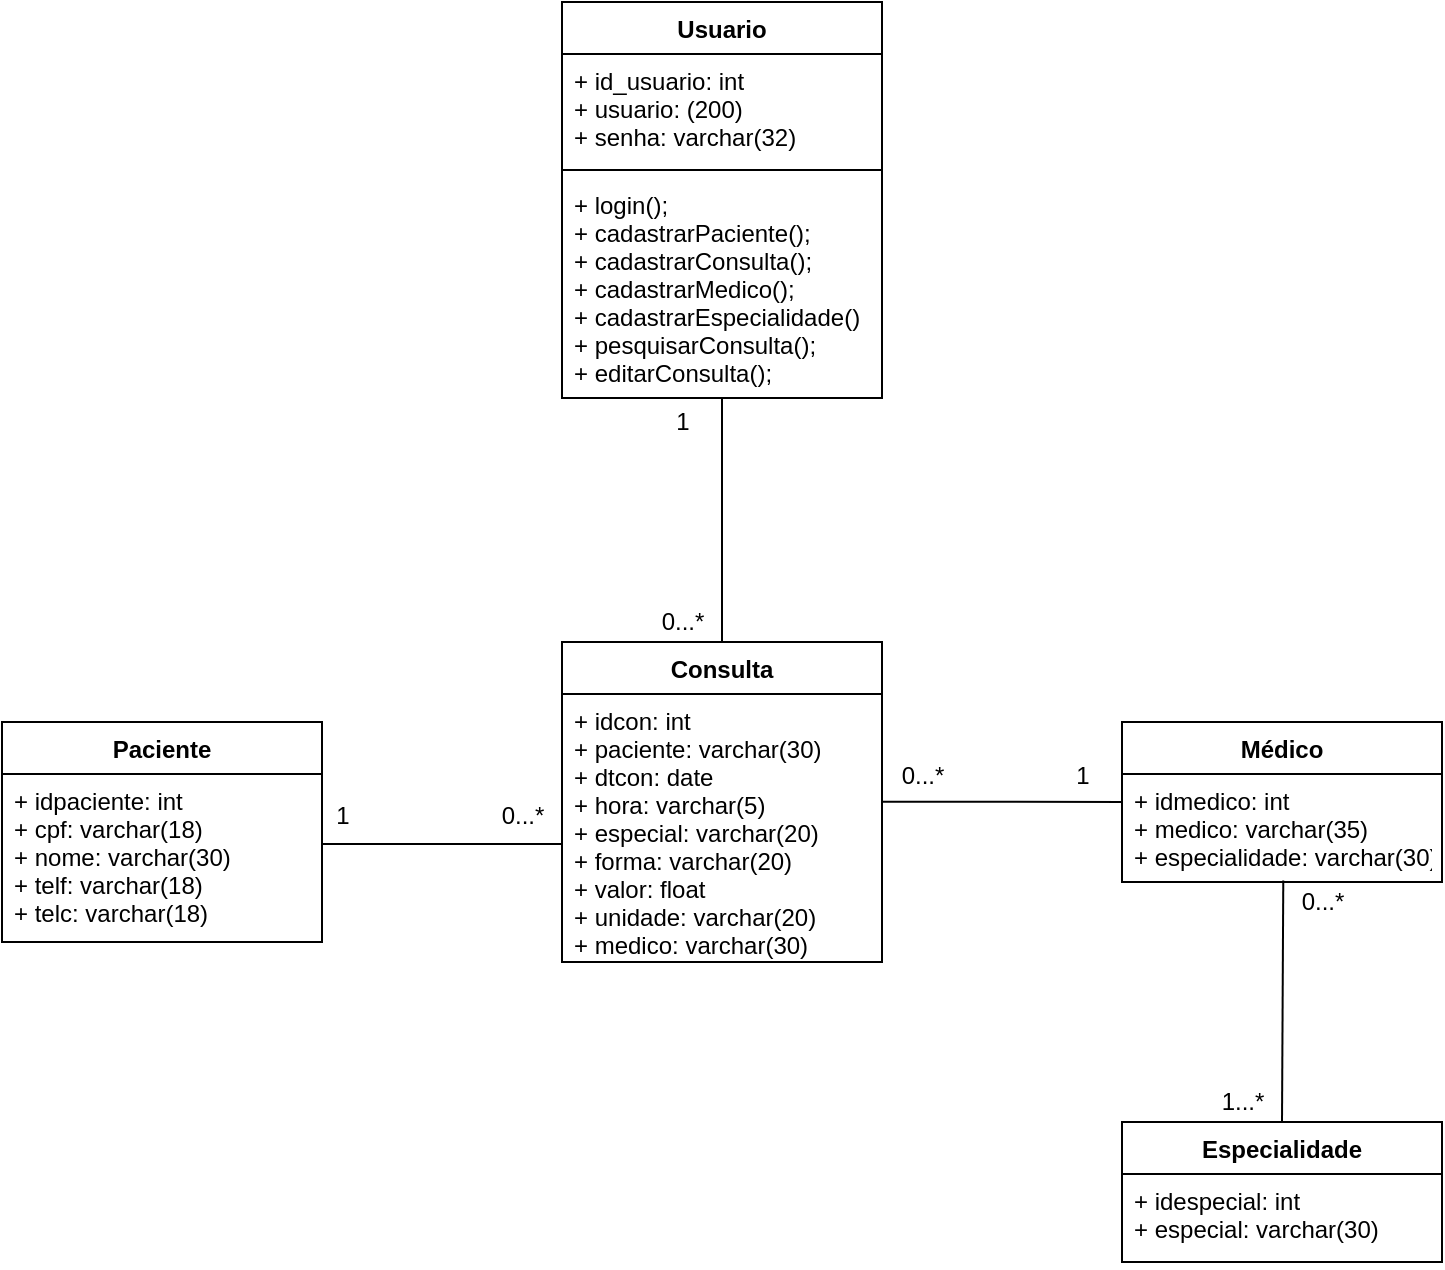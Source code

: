 <mxfile version="15.8.2" type="device"><diagram id="C5RBs43oDa-KdzZeNtuy" name="Page-1"><mxGraphModel dx="981" dy="526" grid="1" gridSize="10" guides="1" tooltips="1" connect="1" arrows="1" fold="1" page="1" pageScale="1" pageWidth="827" pageHeight="1169" math="0" shadow="0"><root><mxCell id="WIyWlLk6GJQsqaUBKTNV-0"/><mxCell id="WIyWlLk6GJQsqaUBKTNV-1" parent="WIyWlLk6GJQsqaUBKTNV-0"/><mxCell id="12Da4i10UisLX9gTQXam-0" value="Usuario" style="swimlane;fontStyle=1;align=center;verticalAlign=top;childLayout=stackLayout;horizontal=1;startSize=26;horizontalStack=0;resizeParent=1;resizeParentMax=0;resizeLast=0;collapsible=1;marginBottom=0;" vertex="1" parent="WIyWlLk6GJQsqaUBKTNV-1"><mxGeometry x="320" y="160" width="160" height="198" as="geometry"/></mxCell><mxCell id="12Da4i10UisLX9gTQXam-1" value="+ id_usuario: int&#10;+ usuario: (200)&#10;+ senha: varchar(32)" style="text;strokeColor=none;fillColor=none;align=left;verticalAlign=top;spacingLeft=4;spacingRight=4;overflow=hidden;rotatable=0;points=[[0,0.5],[1,0.5]];portConstraint=eastwest;" vertex="1" parent="12Da4i10UisLX9gTQXam-0"><mxGeometry y="26" width="160" height="54" as="geometry"/></mxCell><mxCell id="12Da4i10UisLX9gTQXam-2" value="" style="line;strokeWidth=1;fillColor=none;align=left;verticalAlign=middle;spacingTop=-1;spacingLeft=3;spacingRight=3;rotatable=0;labelPosition=right;points=[];portConstraint=eastwest;" vertex="1" parent="12Da4i10UisLX9gTQXam-0"><mxGeometry y="80" width="160" height="8" as="geometry"/></mxCell><mxCell id="12Da4i10UisLX9gTQXam-3" value="+ login();&#10;+ cadastrarPaciente();&#10;+ cadastrarConsulta();&#10;+ cadastrarMedico();&#10;+ cadastrarEspecialidade()&#10;+ pesquisarConsulta();&#10;+ editarConsulta();" style="text;strokeColor=none;fillColor=none;align=left;verticalAlign=top;spacingLeft=4;spacingRight=4;overflow=hidden;rotatable=0;points=[[0,0.5],[1,0.5]];portConstraint=eastwest;" vertex="1" parent="12Da4i10UisLX9gTQXam-0"><mxGeometry y="88" width="160" height="110" as="geometry"/></mxCell><mxCell id="12Da4i10UisLX9gTQXam-4" value="Paciente&#10;" style="swimlane;fontStyle=1;align=center;verticalAlign=top;childLayout=stackLayout;horizontal=1;startSize=26;horizontalStack=0;resizeParent=1;resizeParentMax=0;resizeLast=0;collapsible=1;marginBottom=0;" vertex="1" parent="WIyWlLk6GJQsqaUBKTNV-1"><mxGeometry x="40" y="520" width="160" height="110" as="geometry"/></mxCell><mxCell id="12Da4i10UisLX9gTQXam-5" value="+ idpaciente: int&#10;+ cpf: varchar(18)&#10;+ nome: varchar(30)&#10;+ telf: varchar(18)&#10;+ telc: varchar(18)" style="text;strokeColor=none;fillColor=none;align=left;verticalAlign=top;spacingLeft=4;spacingRight=4;overflow=hidden;rotatable=0;points=[[0,0.5],[1,0.5]];portConstraint=eastwest;" vertex="1" parent="12Da4i10UisLX9gTQXam-4"><mxGeometry y="26" width="160" height="84" as="geometry"/></mxCell><mxCell id="12Da4i10UisLX9gTQXam-8" value="Médico" style="swimlane;fontStyle=1;align=center;verticalAlign=top;childLayout=stackLayout;horizontal=1;startSize=26;horizontalStack=0;resizeParent=1;resizeParentMax=0;resizeLast=0;collapsible=1;marginBottom=0;" vertex="1" parent="WIyWlLk6GJQsqaUBKTNV-1"><mxGeometry x="600" y="520" width="160" height="80" as="geometry"/></mxCell><mxCell id="12Da4i10UisLX9gTQXam-9" value="+ idmedico: int&#10;+ medico: varchar(35)&#10;+ especialidade: varchar(30)" style="text;strokeColor=none;fillColor=none;align=left;verticalAlign=top;spacingLeft=4;spacingRight=4;overflow=hidden;rotatable=0;points=[[0,0.5],[1,0.5]];portConstraint=eastwest;" vertex="1" parent="12Da4i10UisLX9gTQXam-8"><mxGeometry y="26" width="160" height="54" as="geometry"/></mxCell><mxCell id="12Da4i10UisLX9gTQXam-12" value="Consulta" style="swimlane;fontStyle=1;align=center;verticalAlign=top;childLayout=stackLayout;horizontal=1;startSize=26;horizontalStack=0;resizeParent=1;resizeParentMax=0;resizeLast=0;collapsible=1;marginBottom=0;" vertex="1" parent="WIyWlLk6GJQsqaUBKTNV-1"><mxGeometry x="320" y="480" width="160" height="160" as="geometry"/></mxCell><mxCell id="12Da4i10UisLX9gTQXam-13" value="+ idcon: int&#10;+ paciente: varchar(30)&#10;+ dtcon: date&#10;+ hora: varchar(5)&#10;+ especial: varchar(20)&#10;+ forma: varchar(20)&#10;+ valor: float&#10;+ unidade: varchar(20)&#10;+ medico: varchar(30)" style="text;strokeColor=none;fillColor=none;align=left;verticalAlign=top;spacingLeft=4;spacingRight=4;overflow=hidden;rotatable=0;points=[[0,0.5],[1,0.5]];portConstraint=eastwest;" vertex="1" parent="12Da4i10UisLX9gTQXam-12"><mxGeometry y="26" width="160" height="134" as="geometry"/></mxCell><mxCell id="12Da4i10UisLX9gTQXam-15" value="Especialidade" style="swimlane;fontStyle=1;align=center;verticalAlign=top;childLayout=stackLayout;horizontal=1;startSize=26;horizontalStack=0;resizeParent=1;resizeParentMax=0;resizeLast=0;collapsible=1;marginBottom=0;" vertex="1" parent="WIyWlLk6GJQsqaUBKTNV-1"><mxGeometry x="600" y="720" width="160" height="70" as="geometry"/></mxCell><mxCell id="12Da4i10UisLX9gTQXam-16" value="+ idespecial: int&#10;+ especial: varchar(30)" style="text;strokeColor=none;fillColor=none;align=left;verticalAlign=top;spacingLeft=4;spacingRight=4;overflow=hidden;rotatable=0;points=[[0,0.5],[1,0.5]];portConstraint=eastwest;" vertex="1" parent="12Da4i10UisLX9gTQXam-15"><mxGeometry y="26" width="160" height="44" as="geometry"/></mxCell><mxCell id="12Da4i10UisLX9gTQXam-17" value="" style="line;strokeWidth=1;fillColor=none;align=left;verticalAlign=middle;spacingTop=-1;spacingLeft=3;spacingRight=3;rotatable=0;labelPosition=right;points=[];portConstraint=eastwest;" vertex="1" parent="WIyWlLk6GJQsqaUBKTNV-1"><mxGeometry x="200" y="577" width="120" height="8" as="geometry"/></mxCell><mxCell id="12Da4i10UisLX9gTQXam-19" value="0...*" style="text;html=1;align=center;verticalAlign=middle;resizable=0;points=[];autosize=1;strokeColor=none;fillColor=none;" vertex="1" parent="WIyWlLk6GJQsqaUBKTNV-1"><mxGeometry x="280" y="557" width="40" height="20" as="geometry"/></mxCell><mxCell id="12Da4i10UisLX9gTQXam-20" value="1" style="text;html=1;align=center;verticalAlign=middle;resizable=0;points=[];autosize=1;strokeColor=none;fillColor=none;" vertex="1" parent="WIyWlLk6GJQsqaUBKTNV-1"><mxGeometry x="200" y="557" width="20" height="20" as="geometry"/></mxCell><mxCell id="12Da4i10UisLX9gTQXam-22" value="" style="endArrow=none;html=1;rounded=0;entryX=0.504;entryY=0.987;entryDx=0;entryDy=0;entryPerimeter=0;exitX=0.5;exitY=0;exitDx=0;exitDy=0;" edge="1" parent="WIyWlLk6GJQsqaUBKTNV-1" source="12Da4i10UisLX9gTQXam-15" target="12Da4i10UisLX9gTQXam-9"><mxGeometry width="50" height="50" relative="1" as="geometry"><mxPoint x="580" y="700" as="sourcePoint"/><mxPoint x="630" y="650" as="targetPoint"/></mxGeometry></mxCell><mxCell id="12Da4i10UisLX9gTQXam-23" value="0...*" style="text;html=1;align=center;verticalAlign=middle;resizable=0;points=[];autosize=1;strokeColor=none;fillColor=none;" vertex="1" parent="WIyWlLk6GJQsqaUBKTNV-1"><mxGeometry x="680" y="600" width="40" height="20" as="geometry"/></mxCell><mxCell id="12Da4i10UisLX9gTQXam-24" value="1...*" style="text;html=1;align=center;verticalAlign=middle;resizable=0;points=[];autosize=1;strokeColor=none;fillColor=none;" vertex="1" parent="WIyWlLk6GJQsqaUBKTNV-1"><mxGeometry x="640" y="700" width="40" height="20" as="geometry"/></mxCell><mxCell id="12Da4i10UisLX9gTQXam-25" value="" style="endArrow=none;html=1;rounded=0;exitX=0.999;exitY=0.402;exitDx=0;exitDy=0;exitPerimeter=0;entryX=0;entryY=0.259;entryDx=0;entryDy=0;entryPerimeter=0;" edge="1" parent="WIyWlLk6GJQsqaUBKTNV-1" source="12Da4i10UisLX9gTQXam-13" target="12Da4i10UisLX9gTQXam-9"><mxGeometry width="50" height="50" relative="1" as="geometry"><mxPoint x="460" y="540" as="sourcePoint"/><mxPoint x="510" y="490" as="targetPoint"/></mxGeometry></mxCell><mxCell id="12Da4i10UisLX9gTQXam-26" value="0...*" style="text;html=1;align=center;verticalAlign=middle;resizable=0;points=[];autosize=1;strokeColor=none;fillColor=none;" vertex="1" parent="WIyWlLk6GJQsqaUBKTNV-1"><mxGeometry x="480" y="537" width="40" height="20" as="geometry"/></mxCell><mxCell id="12Da4i10UisLX9gTQXam-27" value="1" style="text;html=1;align=center;verticalAlign=middle;resizable=0;points=[];autosize=1;strokeColor=none;fillColor=none;" vertex="1" parent="WIyWlLk6GJQsqaUBKTNV-1"><mxGeometry x="570" y="537" width="20" height="20" as="geometry"/></mxCell><mxCell id="12Da4i10UisLX9gTQXam-28" value="" style="endArrow=none;html=1;rounded=0;entryX=0.5;entryY=1;entryDx=0;entryDy=0;exitX=0.5;exitY=0;exitDx=0;exitDy=0;" edge="1" parent="WIyWlLk6GJQsqaUBKTNV-1" source="12Da4i10UisLX9gTQXam-12" target="12Da4i10UisLX9gTQXam-0"><mxGeometry width="50" height="50" relative="1" as="geometry"><mxPoint x="500" y="450" as="sourcePoint"/><mxPoint x="550" y="400" as="targetPoint"/></mxGeometry></mxCell><mxCell id="12Da4i10UisLX9gTQXam-29" value="0...*" style="text;html=1;align=center;verticalAlign=middle;resizable=0;points=[];autosize=1;strokeColor=none;fillColor=none;" vertex="1" parent="WIyWlLk6GJQsqaUBKTNV-1"><mxGeometry x="360" y="460" width="40" height="20" as="geometry"/></mxCell><mxCell id="12Da4i10UisLX9gTQXam-30" value="1" style="text;html=1;align=center;verticalAlign=middle;resizable=0;points=[];autosize=1;strokeColor=none;fillColor=none;" vertex="1" parent="WIyWlLk6GJQsqaUBKTNV-1"><mxGeometry x="370" y="360" width="20" height="20" as="geometry"/></mxCell></root></mxGraphModel></diagram></mxfile>